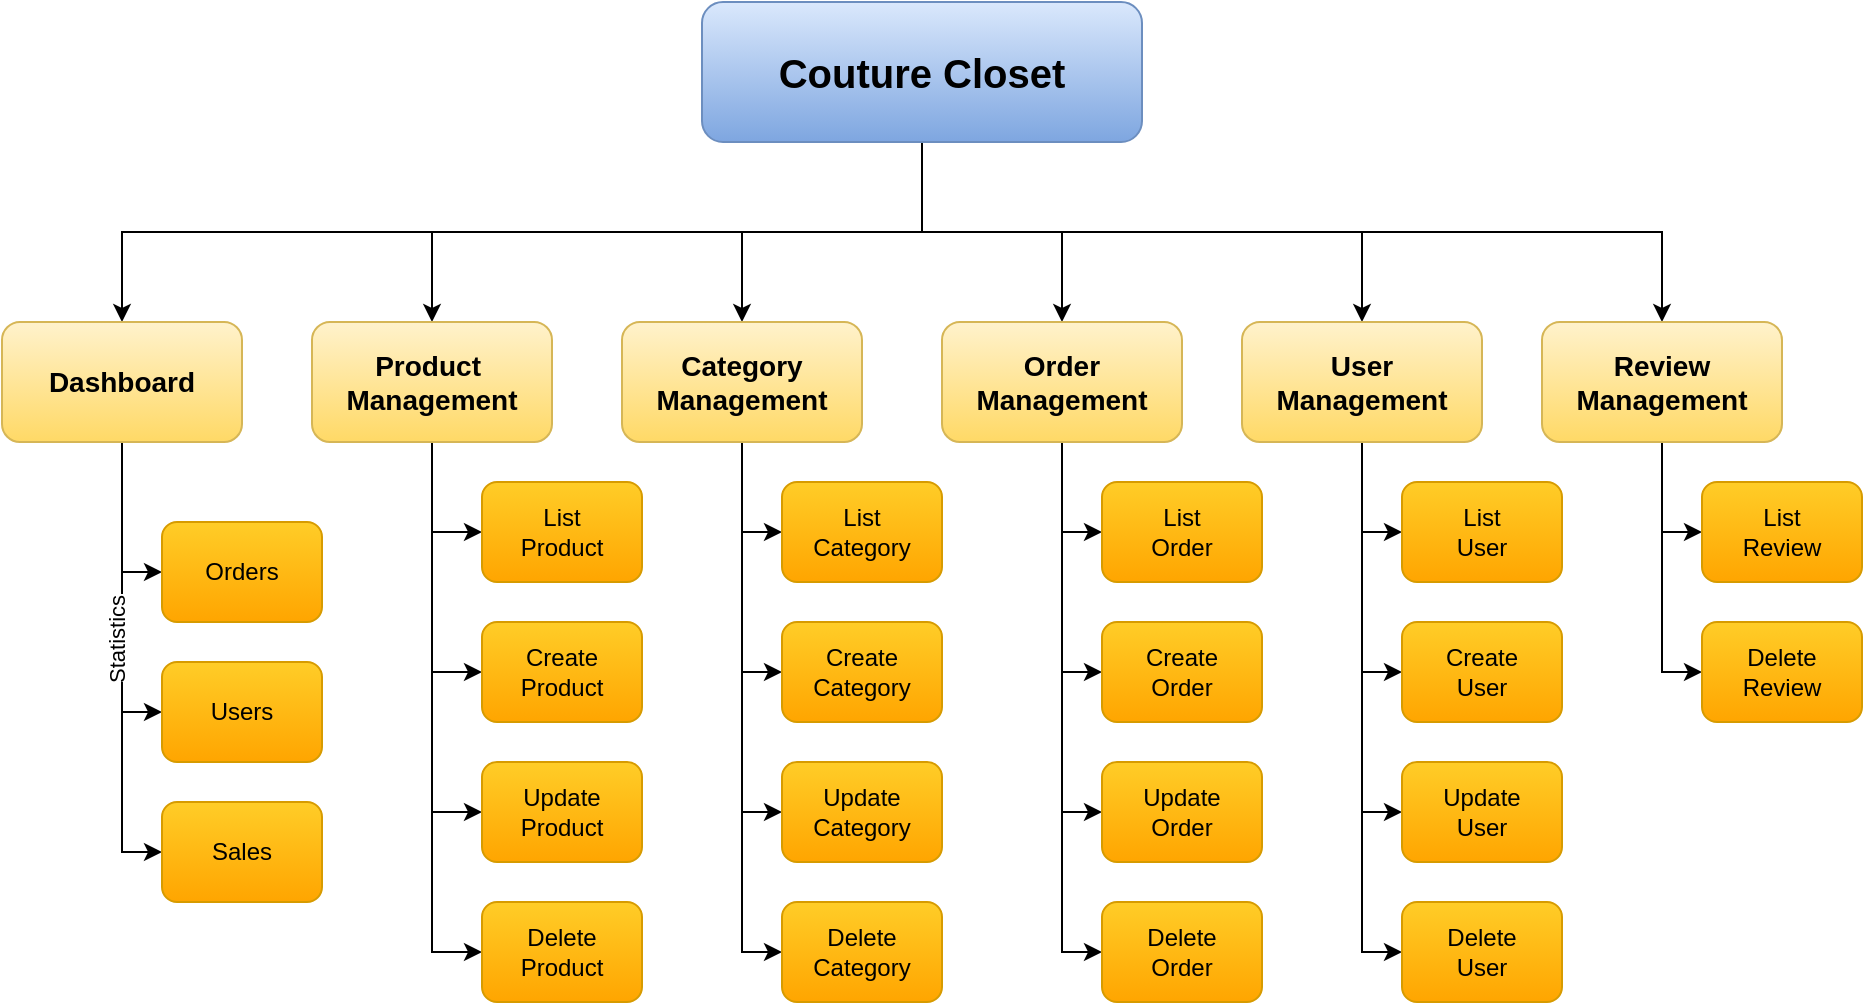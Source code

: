 <mxfile version="24.7.6">
  <diagram name="Page-1" id="qsAGAmq3sJfyX383xEO8">
    <mxGraphModel dx="1026" dy="684" grid="1" gridSize="10" guides="1" tooltips="1" connect="1" arrows="1" fold="1" page="1" pageScale="1" pageWidth="850" pageHeight="1100" math="0" shadow="0">
      <root>
        <mxCell id="0" />
        <mxCell id="1" parent="0" />
        <mxCell id="v-b9Ua1HN6AyLvcszPeQ-9" style="edgeStyle=orthogonalEdgeStyle;rounded=0;orthogonalLoop=1;jettySize=auto;html=1;exitX=0.5;exitY=1;exitDx=0;exitDy=0;" parent="1" source="KACyOtmAOyMymnS1a30O-1" target="v-b9Ua1HN6AyLvcszPeQ-3" edge="1">
          <mxGeometry relative="1" as="geometry" />
        </mxCell>
        <mxCell id="v-b9Ua1HN6AyLvcszPeQ-10" style="edgeStyle=orthogonalEdgeStyle;rounded=0;orthogonalLoop=1;jettySize=auto;html=1;exitX=0.5;exitY=1;exitDx=0;exitDy=0;entryX=0.5;entryY=0;entryDx=0;entryDy=0;" parent="1" source="KACyOtmAOyMymnS1a30O-1" target="v-b9Ua1HN6AyLvcszPeQ-2" edge="1">
          <mxGeometry relative="1" as="geometry" />
        </mxCell>
        <mxCell id="v-b9Ua1HN6AyLvcszPeQ-11" style="edgeStyle=orthogonalEdgeStyle;rounded=0;orthogonalLoop=1;jettySize=auto;html=1;exitX=0.5;exitY=1;exitDx=0;exitDy=0;entryX=0.5;entryY=0;entryDx=0;entryDy=0;" parent="1" source="KACyOtmAOyMymnS1a30O-1" target="v-b9Ua1HN6AyLvcszPeQ-1" edge="1">
          <mxGeometry relative="1" as="geometry" />
        </mxCell>
        <mxCell id="v-b9Ua1HN6AyLvcszPeQ-12" style="edgeStyle=orthogonalEdgeStyle;rounded=0;orthogonalLoop=1;jettySize=auto;html=1;exitX=0.5;exitY=1;exitDx=0;exitDy=0;entryX=0.5;entryY=0;entryDx=0;entryDy=0;" parent="1" source="KACyOtmAOyMymnS1a30O-1" target="v-b9Ua1HN6AyLvcszPeQ-5" edge="1">
          <mxGeometry relative="1" as="geometry" />
        </mxCell>
        <mxCell id="v-b9Ua1HN6AyLvcszPeQ-13" style="edgeStyle=orthogonalEdgeStyle;rounded=0;orthogonalLoop=1;jettySize=auto;html=1;exitX=0.5;exitY=1;exitDx=0;exitDy=0;entryX=0.5;entryY=0;entryDx=0;entryDy=0;" parent="1" source="KACyOtmAOyMymnS1a30O-1" target="v-b9Ua1HN6AyLvcszPeQ-6" edge="1">
          <mxGeometry relative="1" as="geometry" />
        </mxCell>
        <mxCell id="v-b9Ua1HN6AyLvcszPeQ-14" style="edgeStyle=orthogonalEdgeStyle;rounded=0;orthogonalLoop=1;jettySize=auto;html=1;exitX=0.5;exitY=1;exitDx=0;exitDy=0;" parent="1" source="KACyOtmAOyMymnS1a30O-1" target="v-b9Ua1HN6AyLvcszPeQ-7" edge="1">
          <mxGeometry relative="1" as="geometry" />
        </mxCell>
        <mxCell id="KACyOtmAOyMymnS1a30O-1" value="&lt;font style=&quot;font-size: 20px;&quot;&gt;&lt;b&gt;Couture Closet&lt;/b&gt;&lt;/font&gt;" style="rounded=1;whiteSpace=wrap;html=1;fillColor=#dae8fc;strokeColor=#6c8ebf;gradientColor=#7ea6e0;" parent="1" vertex="1">
          <mxGeometry x="440" y="160" width="220" height="70" as="geometry" />
        </mxCell>
        <mxCell id="dDtzquKG6E8AnVl8TWLa-11" style="edgeStyle=orthogonalEdgeStyle;rounded=0;orthogonalLoop=1;jettySize=auto;html=1;exitX=0.5;exitY=1;exitDx=0;exitDy=0;entryX=0;entryY=0.5;entryDx=0;entryDy=0;" edge="1" parent="1" source="v-b9Ua1HN6AyLvcszPeQ-1" target="dDtzquKG6E8AnVl8TWLa-8">
          <mxGeometry relative="1" as="geometry" />
        </mxCell>
        <mxCell id="dDtzquKG6E8AnVl8TWLa-12" style="edgeStyle=orthogonalEdgeStyle;rounded=0;orthogonalLoop=1;jettySize=auto;html=1;exitX=0.5;exitY=1;exitDx=0;exitDy=0;entryX=0;entryY=0.5;entryDx=0;entryDy=0;" edge="1" parent="1" source="v-b9Ua1HN6AyLvcszPeQ-1" target="dDtzquKG6E8AnVl8TWLa-9">
          <mxGeometry relative="1" as="geometry" />
        </mxCell>
        <mxCell id="dDtzquKG6E8AnVl8TWLa-13" style="edgeStyle=orthogonalEdgeStyle;rounded=0;orthogonalLoop=1;jettySize=auto;html=1;exitX=0.5;exitY=1;exitDx=0;exitDy=0;entryX=0;entryY=0.5;entryDx=0;entryDy=0;" edge="1" parent="1" source="v-b9Ua1HN6AyLvcszPeQ-1" target="dDtzquKG6E8AnVl8TWLa-10">
          <mxGeometry relative="1" as="geometry" />
        </mxCell>
        <mxCell id="dDtzquKG6E8AnVl8TWLa-14" value="Statistics" style="edgeLabel;html=1;align=center;verticalAlign=middle;resizable=0;points=[];rotation=-90;" vertex="1" connectable="0" parent="dDtzquKG6E8AnVl8TWLa-13">
          <mxGeometry x="-0.12" y="-3" relative="1" as="geometry">
            <mxPoint as="offset" />
          </mxGeometry>
        </mxCell>
        <mxCell id="v-b9Ua1HN6AyLvcszPeQ-1" value="&lt;font style=&quot;font-size: 14px;&quot;&gt;Dashboard&lt;/font&gt;" style="rounded=1;whiteSpace=wrap;html=1;fillColor=#fff2cc;strokeColor=#d6b656;fontStyle=1;gradientColor=#ffd966;" parent="1" vertex="1">
          <mxGeometry x="90" y="320" width="120" height="60" as="geometry" />
        </mxCell>
        <mxCell id="dDtzquKG6E8AnVl8TWLa-4" style="edgeStyle=orthogonalEdgeStyle;rounded=0;orthogonalLoop=1;jettySize=auto;html=1;exitX=0.5;exitY=1;exitDx=0;exitDy=0;entryX=0;entryY=0.5;entryDx=0;entryDy=0;" edge="1" parent="1" source="v-b9Ua1HN6AyLvcszPeQ-2" target="dDtzquKG6E8AnVl8TWLa-3">
          <mxGeometry relative="1" as="geometry" />
        </mxCell>
        <mxCell id="dDtzquKG6E8AnVl8TWLa-5" style="edgeStyle=orthogonalEdgeStyle;rounded=0;orthogonalLoop=1;jettySize=auto;html=1;exitX=0.5;exitY=1;exitDx=0;exitDy=0;entryX=0;entryY=0.5;entryDx=0;entryDy=0;" edge="1" parent="1" source="v-b9Ua1HN6AyLvcszPeQ-2" target="v-b9Ua1HN6AyLvcszPeQ-15">
          <mxGeometry relative="1" as="geometry" />
        </mxCell>
        <mxCell id="dDtzquKG6E8AnVl8TWLa-6" style="edgeStyle=orthogonalEdgeStyle;rounded=0;orthogonalLoop=1;jettySize=auto;html=1;exitX=0.5;exitY=1;exitDx=0;exitDy=0;entryX=0;entryY=0.5;entryDx=0;entryDy=0;" edge="1" parent="1" source="v-b9Ua1HN6AyLvcszPeQ-2" target="dDtzquKG6E8AnVl8TWLa-1">
          <mxGeometry relative="1" as="geometry" />
        </mxCell>
        <mxCell id="dDtzquKG6E8AnVl8TWLa-7" style="edgeStyle=orthogonalEdgeStyle;rounded=0;orthogonalLoop=1;jettySize=auto;html=1;exitX=0.5;exitY=1;exitDx=0;exitDy=0;entryX=0;entryY=0.5;entryDx=0;entryDy=0;" edge="1" parent="1" source="v-b9Ua1HN6AyLvcszPeQ-2" target="dDtzquKG6E8AnVl8TWLa-2">
          <mxGeometry relative="1" as="geometry" />
        </mxCell>
        <mxCell id="v-b9Ua1HN6AyLvcszPeQ-2" value="Product&amp;nbsp;&lt;div style=&quot;font-size: 14px;&quot;&gt;Management&lt;/div&gt;" style="rounded=1;whiteSpace=wrap;html=1;fillColor=#fff2cc;strokeColor=#d6b656;fontStyle=1;gradientColor=#ffd966;fontSize=14;" parent="1" vertex="1">
          <mxGeometry x="245" y="320" width="120" height="60" as="geometry" />
        </mxCell>
        <mxCell id="dDtzquKG6E8AnVl8TWLa-31" style="edgeStyle=orthogonalEdgeStyle;rounded=0;orthogonalLoop=1;jettySize=auto;html=1;exitX=0.5;exitY=1;exitDx=0;exitDy=0;entryX=0;entryY=0.5;entryDx=0;entryDy=0;" edge="1" parent="1" source="v-b9Ua1HN6AyLvcszPeQ-3" target="dDtzquKG6E8AnVl8TWLa-30">
          <mxGeometry relative="1" as="geometry" />
        </mxCell>
        <mxCell id="dDtzquKG6E8AnVl8TWLa-32" style="edgeStyle=orthogonalEdgeStyle;rounded=0;orthogonalLoop=1;jettySize=auto;html=1;exitX=0.5;exitY=1;exitDx=0;exitDy=0;entryX=0;entryY=0.5;entryDx=0;entryDy=0;" edge="1" parent="1" source="v-b9Ua1HN6AyLvcszPeQ-3" target="dDtzquKG6E8AnVl8TWLa-27">
          <mxGeometry relative="1" as="geometry" />
        </mxCell>
        <mxCell id="dDtzquKG6E8AnVl8TWLa-33" style="edgeStyle=orthogonalEdgeStyle;rounded=0;orthogonalLoop=1;jettySize=auto;html=1;exitX=0.5;exitY=1;exitDx=0;exitDy=0;entryX=0;entryY=0.5;entryDx=0;entryDy=0;" edge="1" parent="1" source="v-b9Ua1HN6AyLvcszPeQ-3" target="dDtzquKG6E8AnVl8TWLa-28">
          <mxGeometry relative="1" as="geometry" />
        </mxCell>
        <mxCell id="dDtzquKG6E8AnVl8TWLa-34" style="edgeStyle=orthogonalEdgeStyle;rounded=0;orthogonalLoop=1;jettySize=auto;html=1;exitX=0.5;exitY=1;exitDx=0;exitDy=0;entryX=0;entryY=0.5;entryDx=0;entryDy=0;" edge="1" parent="1" source="v-b9Ua1HN6AyLvcszPeQ-3" target="dDtzquKG6E8AnVl8TWLa-29">
          <mxGeometry relative="1" as="geometry" />
        </mxCell>
        <mxCell id="v-b9Ua1HN6AyLvcszPeQ-3" value="Category Management" style="rounded=1;whiteSpace=wrap;html=1;fillColor=#fff2cc;strokeColor=#d6b656;fontStyle=1;gradientColor=#ffd966;fontSize=14;" parent="1" vertex="1">
          <mxGeometry x="400" y="320" width="120" height="60" as="geometry" />
        </mxCell>
        <mxCell id="dDtzquKG6E8AnVl8TWLa-47" style="edgeStyle=orthogonalEdgeStyle;rounded=0;orthogonalLoop=1;jettySize=auto;html=1;exitX=0.5;exitY=1;exitDx=0;exitDy=0;entryX=0;entryY=0.5;entryDx=0;entryDy=0;" edge="1" parent="1" source="v-b9Ua1HN6AyLvcszPeQ-5" target="dDtzquKG6E8AnVl8TWLa-46">
          <mxGeometry relative="1" as="geometry" />
        </mxCell>
        <mxCell id="dDtzquKG6E8AnVl8TWLa-48" style="edgeStyle=orthogonalEdgeStyle;rounded=0;orthogonalLoop=1;jettySize=auto;html=1;exitX=0.5;exitY=1;exitDx=0;exitDy=0;entryX=0;entryY=0.5;entryDx=0;entryDy=0;" edge="1" parent="1" source="v-b9Ua1HN6AyLvcszPeQ-5" target="dDtzquKG6E8AnVl8TWLa-43">
          <mxGeometry relative="1" as="geometry" />
        </mxCell>
        <mxCell id="dDtzquKG6E8AnVl8TWLa-49" style="edgeStyle=orthogonalEdgeStyle;rounded=0;orthogonalLoop=1;jettySize=auto;html=1;exitX=0.5;exitY=1;exitDx=0;exitDy=0;entryX=0;entryY=0.5;entryDx=0;entryDy=0;" edge="1" parent="1" source="v-b9Ua1HN6AyLvcszPeQ-5" target="dDtzquKG6E8AnVl8TWLa-44">
          <mxGeometry relative="1" as="geometry" />
        </mxCell>
        <mxCell id="dDtzquKG6E8AnVl8TWLa-50" style="edgeStyle=orthogonalEdgeStyle;rounded=0;orthogonalLoop=1;jettySize=auto;html=1;exitX=0.5;exitY=1;exitDx=0;exitDy=0;entryX=0;entryY=0.5;entryDx=0;entryDy=0;" edge="1" parent="1" source="v-b9Ua1HN6AyLvcszPeQ-5" target="dDtzquKG6E8AnVl8TWLa-45">
          <mxGeometry relative="1" as="geometry" />
        </mxCell>
        <mxCell id="v-b9Ua1HN6AyLvcszPeQ-5" value="Order&lt;div style=&quot;font-size: 14px;&quot;&gt;Management&lt;/div&gt;" style="rounded=1;whiteSpace=wrap;html=1;fillColor=#fff2cc;strokeColor=#d6b656;fontStyle=1;gradientColor=#ffd966;fontSize=14;" parent="1" vertex="1">
          <mxGeometry x="560" y="320" width="120" height="60" as="geometry" />
        </mxCell>
        <mxCell id="dDtzquKG6E8AnVl8TWLa-55" style="edgeStyle=orthogonalEdgeStyle;rounded=0;orthogonalLoop=1;jettySize=auto;html=1;exitX=0.5;exitY=1;exitDx=0;exitDy=0;entryX=0;entryY=0.5;entryDx=0;entryDy=0;" edge="1" parent="1" source="v-b9Ua1HN6AyLvcszPeQ-6" target="dDtzquKG6E8AnVl8TWLa-54">
          <mxGeometry relative="1" as="geometry" />
        </mxCell>
        <mxCell id="dDtzquKG6E8AnVl8TWLa-56" style="edgeStyle=orthogonalEdgeStyle;rounded=0;orthogonalLoop=1;jettySize=auto;html=1;exitX=0.5;exitY=1;exitDx=0;exitDy=0;entryX=0;entryY=0.5;entryDx=0;entryDy=0;" edge="1" parent="1" source="v-b9Ua1HN6AyLvcszPeQ-6" target="dDtzquKG6E8AnVl8TWLa-51">
          <mxGeometry relative="1" as="geometry" />
        </mxCell>
        <mxCell id="dDtzquKG6E8AnVl8TWLa-57" style="edgeStyle=orthogonalEdgeStyle;rounded=0;orthogonalLoop=1;jettySize=auto;html=1;exitX=0.5;exitY=1;exitDx=0;exitDy=0;entryX=0;entryY=0.5;entryDx=0;entryDy=0;" edge="1" parent="1" source="v-b9Ua1HN6AyLvcszPeQ-6" target="dDtzquKG6E8AnVl8TWLa-52">
          <mxGeometry relative="1" as="geometry" />
        </mxCell>
        <mxCell id="dDtzquKG6E8AnVl8TWLa-58" style="edgeStyle=orthogonalEdgeStyle;rounded=0;orthogonalLoop=1;jettySize=auto;html=1;exitX=0.5;exitY=1;exitDx=0;exitDy=0;entryX=0;entryY=0.5;entryDx=0;entryDy=0;" edge="1" parent="1" source="v-b9Ua1HN6AyLvcszPeQ-6" target="dDtzquKG6E8AnVl8TWLa-53">
          <mxGeometry relative="1" as="geometry" />
        </mxCell>
        <mxCell id="v-b9Ua1HN6AyLvcszPeQ-6" value="User&lt;div style=&quot;font-size: 14px;&quot;&gt;Management&lt;/div&gt;" style="rounded=1;whiteSpace=wrap;html=1;fillColor=#fff2cc;strokeColor=#d6b656;fontStyle=1;gradientColor=#ffd966;fontSize=14;" parent="1" vertex="1">
          <mxGeometry x="710" y="320" width="120" height="60" as="geometry" />
        </mxCell>
        <mxCell id="dDtzquKG6E8AnVl8TWLa-63" style="edgeStyle=orthogonalEdgeStyle;rounded=0;orthogonalLoop=1;jettySize=auto;html=1;exitX=0.5;exitY=1;exitDx=0;exitDy=0;entryX=0;entryY=0.5;entryDx=0;entryDy=0;" edge="1" parent="1" source="v-b9Ua1HN6AyLvcszPeQ-7" target="dDtzquKG6E8AnVl8TWLa-62">
          <mxGeometry relative="1" as="geometry" />
        </mxCell>
        <mxCell id="dDtzquKG6E8AnVl8TWLa-65" style="edgeStyle=orthogonalEdgeStyle;rounded=0;orthogonalLoop=1;jettySize=auto;html=1;exitX=0.5;exitY=1;exitDx=0;exitDy=0;entryX=0;entryY=0.5;entryDx=0;entryDy=0;" edge="1" parent="1" source="v-b9Ua1HN6AyLvcszPeQ-7" target="dDtzquKG6E8AnVl8TWLa-60">
          <mxGeometry relative="1" as="geometry" />
        </mxCell>
        <mxCell id="v-b9Ua1HN6AyLvcszPeQ-7" value="Review&lt;div style=&quot;font-size: 14px;&quot;&gt;Management&lt;/div&gt;" style="rounded=1;whiteSpace=wrap;html=1;fillColor=#fff2cc;strokeColor=#d6b656;fontStyle=1;gradientColor=#ffd966;fontSize=14;" parent="1" vertex="1">
          <mxGeometry x="860" y="320" width="120" height="60" as="geometry" />
        </mxCell>
        <mxCell id="v-b9Ua1HN6AyLvcszPeQ-15" value="Create Product" style="rounded=1;whiteSpace=wrap;html=1;fillColor=#ffcd28;strokeColor=#d79b00;gradientColor=#ffa500;" parent="1" vertex="1">
          <mxGeometry x="330" y="470" width="80" height="50" as="geometry" />
        </mxCell>
        <mxCell id="dDtzquKG6E8AnVl8TWLa-1" value="Update Product" style="rounded=1;whiteSpace=wrap;html=1;fillColor=#ffcd28;strokeColor=#d79b00;gradientColor=#ffa500;" vertex="1" parent="1">
          <mxGeometry x="330" y="540" width="80" height="50" as="geometry" />
        </mxCell>
        <mxCell id="dDtzquKG6E8AnVl8TWLa-2" value="Delete Product" style="rounded=1;whiteSpace=wrap;html=1;fillColor=#ffcd28;strokeColor=#d79b00;gradientColor=#ffa500;" vertex="1" parent="1">
          <mxGeometry x="330" y="610" width="80" height="50" as="geometry" />
        </mxCell>
        <mxCell id="dDtzquKG6E8AnVl8TWLa-3" value="List&lt;div&gt;Product&lt;/div&gt;" style="rounded=1;whiteSpace=wrap;html=1;fillColor=#ffcd28;strokeColor=#d79b00;gradientColor=#ffa500;" vertex="1" parent="1">
          <mxGeometry x="330" y="400" width="80" height="50" as="geometry" />
        </mxCell>
        <mxCell id="dDtzquKG6E8AnVl8TWLa-8" value="Orders" style="rounded=1;whiteSpace=wrap;html=1;fillColor=#ffcd28;strokeColor=#d79b00;gradientColor=#ffa500;" vertex="1" parent="1">
          <mxGeometry x="170" y="420" width="80" height="50" as="geometry" />
        </mxCell>
        <mxCell id="dDtzquKG6E8AnVl8TWLa-9" value="Users" style="rounded=1;whiteSpace=wrap;html=1;fillColor=#ffcd28;strokeColor=#d79b00;gradientColor=#ffa500;" vertex="1" parent="1">
          <mxGeometry x="170" y="490" width="80" height="50" as="geometry" />
        </mxCell>
        <mxCell id="dDtzquKG6E8AnVl8TWLa-10" value="Sales" style="rounded=1;whiteSpace=wrap;html=1;fillColor=#ffcd28;strokeColor=#d79b00;gradientColor=#ffa500;" vertex="1" parent="1">
          <mxGeometry x="170" y="560" width="80" height="50" as="geometry" />
        </mxCell>
        <mxCell id="dDtzquKG6E8AnVl8TWLa-27" value="Create Category" style="rounded=1;whiteSpace=wrap;html=1;fillColor=#ffcd28;strokeColor=#d79b00;gradientColor=#ffa500;" vertex="1" parent="1">
          <mxGeometry x="480" y="470" width="80" height="50" as="geometry" />
        </mxCell>
        <mxCell id="dDtzquKG6E8AnVl8TWLa-28" value="Update Category" style="rounded=1;whiteSpace=wrap;html=1;fillColor=#ffcd28;strokeColor=#d79b00;gradientColor=#ffa500;" vertex="1" parent="1">
          <mxGeometry x="480" y="540" width="80" height="50" as="geometry" />
        </mxCell>
        <mxCell id="dDtzquKG6E8AnVl8TWLa-29" value="Delete Category" style="rounded=1;whiteSpace=wrap;html=1;fillColor=#ffcd28;strokeColor=#d79b00;gradientColor=#ffa500;" vertex="1" parent="1">
          <mxGeometry x="480" y="610" width="80" height="50" as="geometry" />
        </mxCell>
        <mxCell id="dDtzquKG6E8AnVl8TWLa-30" value="List&lt;div&gt;Category&lt;/div&gt;" style="rounded=1;whiteSpace=wrap;html=1;fillColor=#ffcd28;strokeColor=#d79b00;gradientColor=#ffa500;" vertex="1" parent="1">
          <mxGeometry x="480" y="400" width="80" height="50" as="geometry" />
        </mxCell>
        <mxCell id="dDtzquKG6E8AnVl8TWLa-43" value="Create&lt;br&gt;Order" style="rounded=1;whiteSpace=wrap;html=1;fillColor=#ffcd28;strokeColor=#d79b00;gradientColor=#ffa500;" vertex="1" parent="1">
          <mxGeometry x="640" y="470" width="80" height="50" as="geometry" />
        </mxCell>
        <mxCell id="dDtzquKG6E8AnVl8TWLa-44" value="Update&lt;br&gt;Order" style="rounded=1;whiteSpace=wrap;html=1;fillColor=#ffcd28;strokeColor=#d79b00;gradientColor=#ffa500;" vertex="1" parent="1">
          <mxGeometry x="640" y="540" width="80" height="50" as="geometry" />
        </mxCell>
        <mxCell id="dDtzquKG6E8AnVl8TWLa-45" value="Delete&lt;br&gt;Order" style="rounded=1;whiteSpace=wrap;html=1;fillColor=#ffcd28;strokeColor=#d79b00;gradientColor=#ffa500;" vertex="1" parent="1">
          <mxGeometry x="640" y="610" width="80" height="50" as="geometry" />
        </mxCell>
        <mxCell id="dDtzquKG6E8AnVl8TWLa-46" value="List&lt;div&gt;Order&lt;/div&gt;" style="rounded=1;whiteSpace=wrap;html=1;fillColor=#ffcd28;strokeColor=#d79b00;gradientColor=#ffa500;" vertex="1" parent="1">
          <mxGeometry x="640" y="400" width="80" height="50" as="geometry" />
        </mxCell>
        <mxCell id="dDtzquKG6E8AnVl8TWLa-51" value="Create&lt;br&gt;User" style="rounded=1;whiteSpace=wrap;html=1;fillColor=#ffcd28;strokeColor=#d79b00;gradientColor=#ffa500;" vertex="1" parent="1">
          <mxGeometry x="790" y="470" width="80" height="50" as="geometry" />
        </mxCell>
        <mxCell id="dDtzquKG6E8AnVl8TWLa-52" value="Update&lt;br&gt;User" style="rounded=1;whiteSpace=wrap;html=1;fillColor=#ffcd28;strokeColor=#d79b00;gradientColor=#ffa500;" vertex="1" parent="1">
          <mxGeometry x="790" y="540" width="80" height="50" as="geometry" />
        </mxCell>
        <mxCell id="dDtzquKG6E8AnVl8TWLa-53" value="Delete&lt;br&gt;User" style="rounded=1;whiteSpace=wrap;html=1;fillColor=#ffcd28;strokeColor=#d79b00;gradientColor=#ffa500;" vertex="1" parent="1">
          <mxGeometry x="790" y="610" width="80" height="50" as="geometry" />
        </mxCell>
        <mxCell id="dDtzquKG6E8AnVl8TWLa-54" value="List&lt;div&gt;User&lt;/div&gt;" style="rounded=1;whiteSpace=wrap;html=1;fillColor=#ffcd28;strokeColor=#d79b00;gradientColor=#ffa500;" vertex="1" parent="1">
          <mxGeometry x="790" y="400" width="80" height="50" as="geometry" />
        </mxCell>
        <mxCell id="dDtzquKG6E8AnVl8TWLa-60" value="Delete&lt;br&gt;Review" style="rounded=1;whiteSpace=wrap;html=1;fillColor=#ffcd28;strokeColor=#d79b00;gradientColor=#ffa500;" vertex="1" parent="1">
          <mxGeometry x="940" y="470" width="80" height="50" as="geometry" />
        </mxCell>
        <mxCell id="dDtzquKG6E8AnVl8TWLa-62" value="List&lt;div&gt;Review&lt;/div&gt;" style="rounded=1;whiteSpace=wrap;html=1;fillColor=#ffcd28;strokeColor=#d79b00;gradientColor=#ffa500;" vertex="1" parent="1">
          <mxGeometry x="940" y="400" width="80" height="50" as="geometry" />
        </mxCell>
      </root>
    </mxGraphModel>
  </diagram>
</mxfile>
